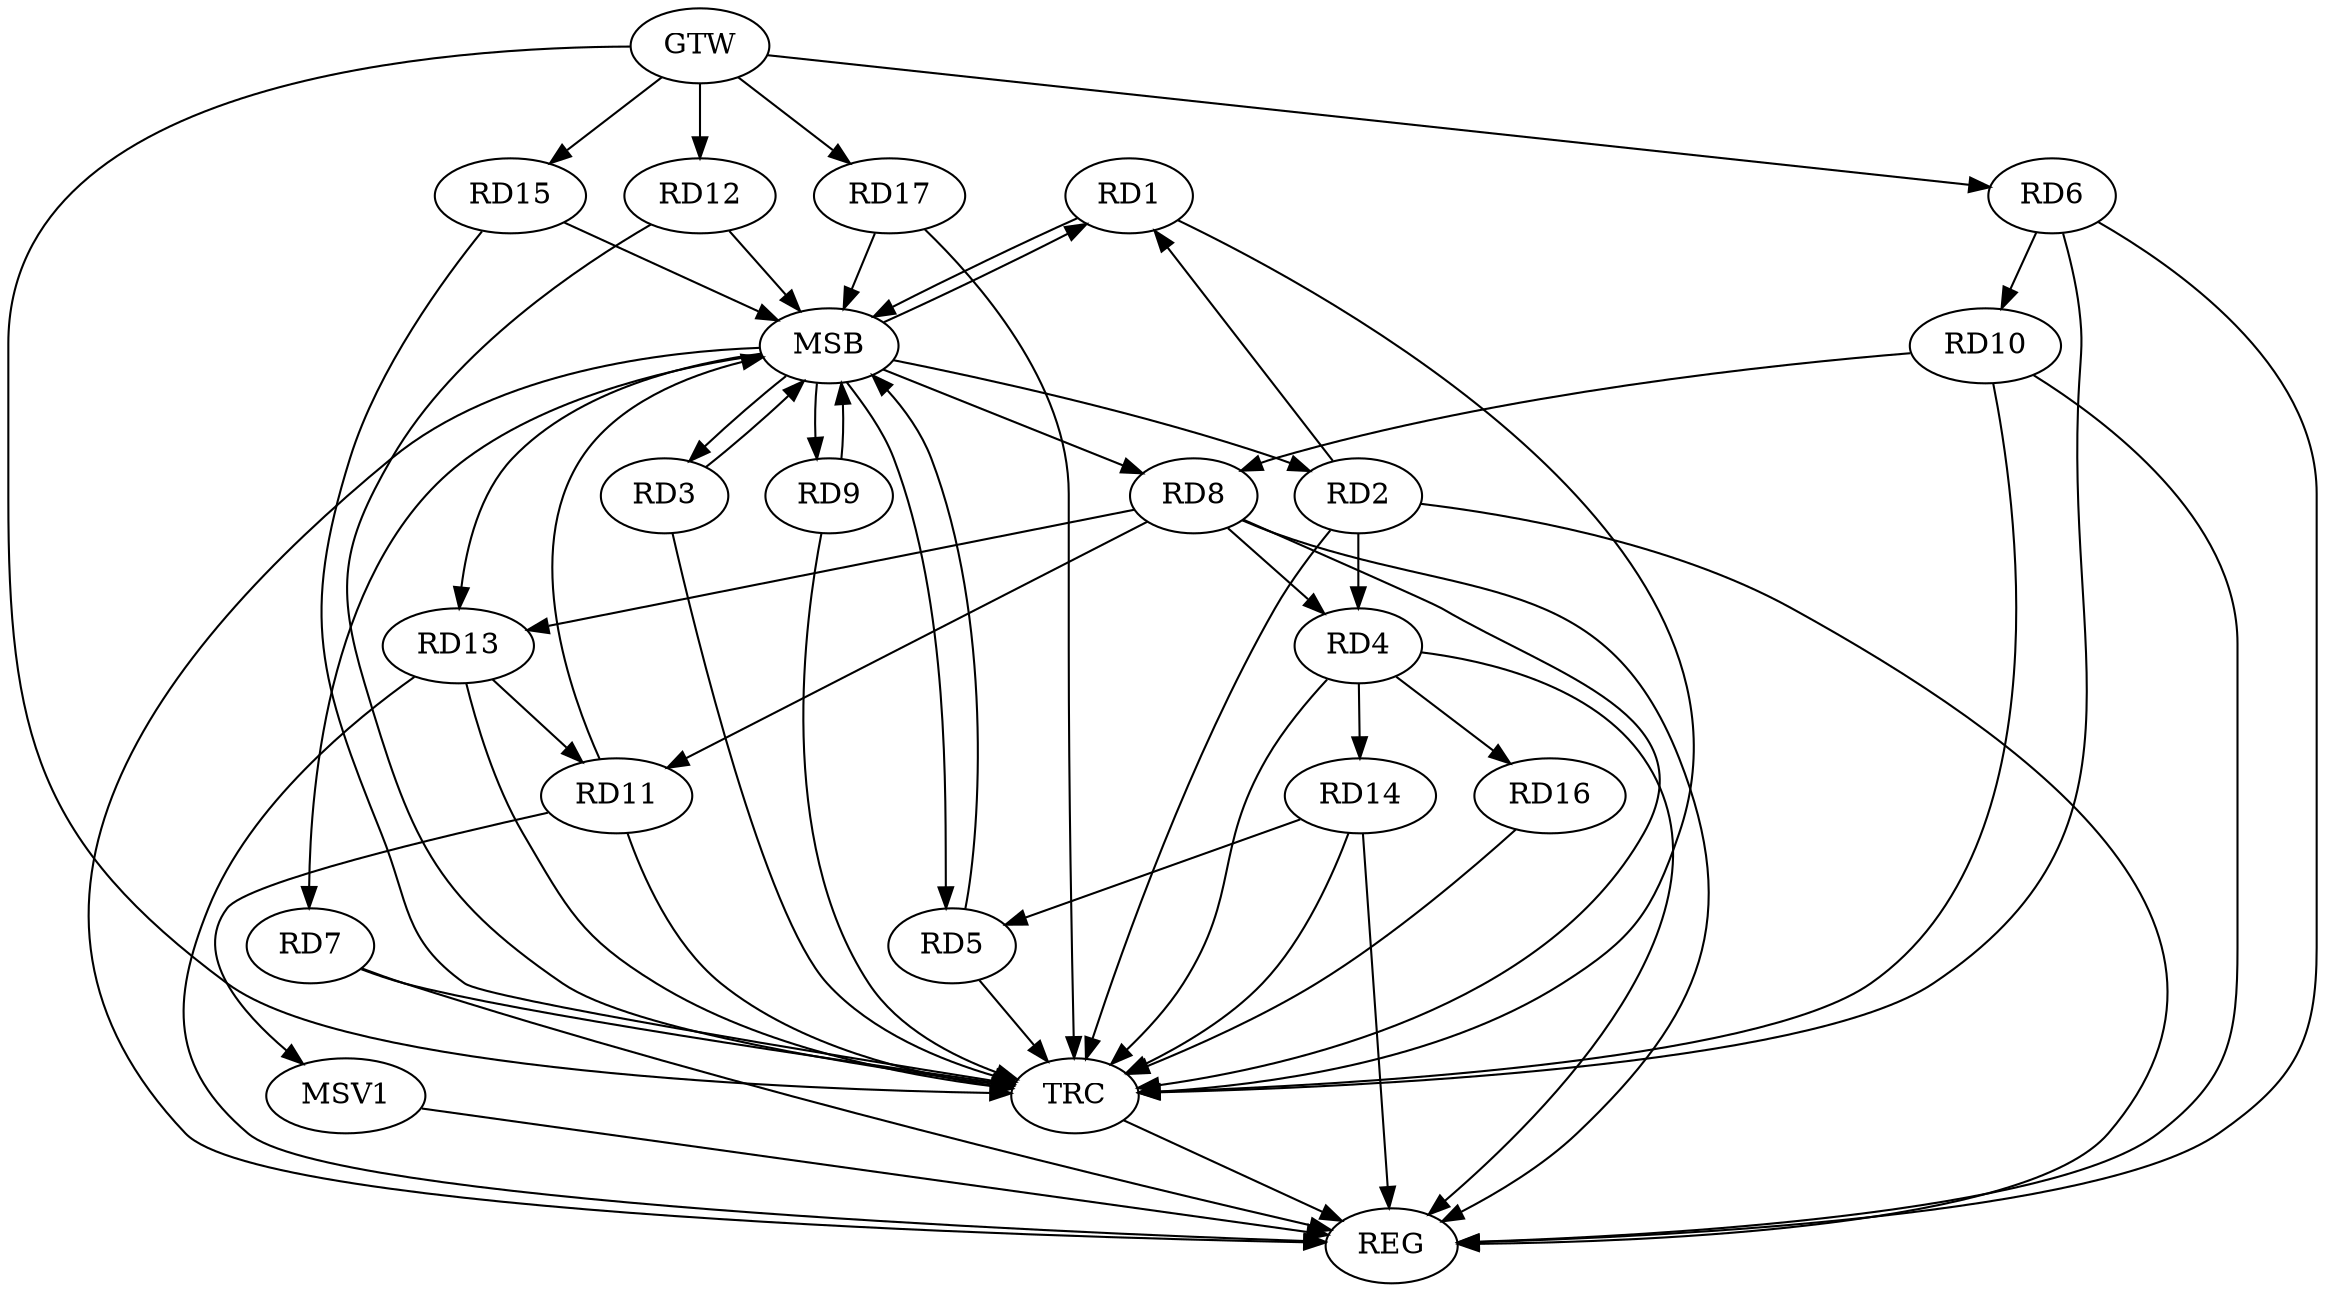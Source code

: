 strict digraph G {
  RD1 [ label="RD1" ];
  RD2 [ label="RD2" ];
  RD3 [ label="RD3" ];
  RD4 [ label="RD4" ];
  RD5 [ label="RD5" ];
  RD6 [ label="RD6" ];
  RD7 [ label="RD7" ];
  RD8 [ label="RD8" ];
  RD9 [ label="RD9" ];
  RD10 [ label="RD10" ];
  RD11 [ label="RD11" ];
  RD12 [ label="RD12" ];
  RD13 [ label="RD13" ];
  RD14 [ label="RD14" ];
  RD15 [ label="RD15" ];
  RD16 [ label="RD16" ];
  RD17 [ label="RD17" ];
  GTW [ label="GTW" ];
  REG [ label="REG" ];
  MSB [ label="MSB" ];
  TRC [ label="TRC" ];
  MSV1 [ label="MSV1" ];
  RD2 -> RD1;
  RD2 -> RD4;
  RD8 -> RD4;
  RD4 -> RD14;
  RD4 -> RD16;
  RD14 -> RD5;
  RD6 -> RD10;
  RD10 -> RD8;
  RD8 -> RD11;
  RD8 -> RD13;
  RD13 -> RD11;
  GTW -> RD6;
  GTW -> RD12;
  GTW -> RD15;
  GTW -> RD17;
  RD2 -> REG;
  RD4 -> REG;
  RD6 -> REG;
  RD7 -> REG;
  RD8 -> REG;
  RD10 -> REG;
  RD13 -> REG;
  RD14 -> REG;
  RD1 -> MSB;
  MSB -> REG;
  RD3 -> MSB;
  MSB -> RD1;
  MSB -> RD2;
  MSB -> RD7;
  MSB -> RD9;
  RD5 -> MSB;
  MSB -> RD3;
  RD9 -> MSB;
  RD11 -> MSB;
  RD12 -> MSB;
  MSB -> RD13;
  RD15 -> MSB;
  MSB -> RD8;
  RD17 -> MSB;
  MSB -> RD5;
  RD1 -> TRC;
  RD2 -> TRC;
  RD3 -> TRC;
  RD4 -> TRC;
  RD5 -> TRC;
  RD6 -> TRC;
  RD7 -> TRC;
  RD8 -> TRC;
  RD9 -> TRC;
  RD10 -> TRC;
  RD11 -> TRC;
  RD12 -> TRC;
  RD13 -> TRC;
  RD14 -> TRC;
  RD15 -> TRC;
  RD16 -> TRC;
  RD17 -> TRC;
  GTW -> TRC;
  TRC -> REG;
  RD11 -> MSV1;
  MSV1 -> REG;
}
